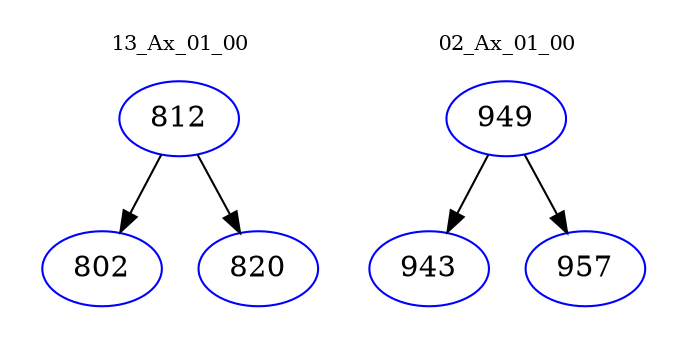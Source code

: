 digraph{
subgraph cluster_0 {
color = white
label = "13_Ax_01_00";
fontsize=10;
T0_812 [label="812", color="blue"]
T0_812 -> T0_802 [color="black"]
T0_802 [label="802", color="blue"]
T0_812 -> T0_820 [color="black"]
T0_820 [label="820", color="blue"]
}
subgraph cluster_1 {
color = white
label = "02_Ax_01_00";
fontsize=10;
T1_949 [label="949", color="blue"]
T1_949 -> T1_943 [color="black"]
T1_943 [label="943", color="blue"]
T1_949 -> T1_957 [color="black"]
T1_957 [label="957", color="blue"]
}
}
